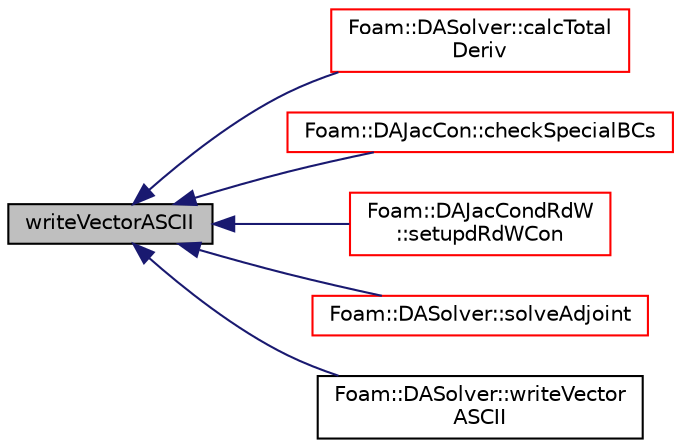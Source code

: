 digraph "writeVectorASCII"
{
  bgcolor="transparent";
  edge [fontname="Helvetica",fontsize="10",labelfontname="Helvetica",labelfontsize="10"];
  node [fontname="Helvetica",fontsize="10",shape=record];
  rankdir="LR";
  Node76 [label="writeVectorASCII",height=0.2,width=0.4,color="black", fillcolor="grey75", style="filled", fontcolor="black"];
  Node76 -> Node77 [dir="back",color="midnightblue",fontsize="10",style="solid",fontname="Helvetica"];
  Node77 [label="Foam::DASolver::calcTotal\lDeriv",height=0.2,width=0.4,color="red",URL="$classFoam_1_1DASolver.html#ae61bd69b450c4e79a7eb089751e0ecde",tooltip="compute the total derivatives "];
  Node76 -> Node79 [dir="back",color="midnightblue",fontsize="10",style="solid",fontname="Helvetica"];
  Node79 [label="Foam::DAJacCon::checkSpecialBCs",height=0.2,width=0.4,color="red",URL="$classFoam_1_1DAJacCon.html#ab84b12272957c0b7caa1ecde6c904618",tooltip="check if there is special boundary conditions that need special treatment in jacCon_ ..."];
  Node76 -> Node86 [dir="back",color="midnightblue",fontsize="10",style="solid",fontname="Helvetica"];
  Node86 [label="Foam::DAJacCondRdW\l::setupdRdWCon",height=0.2,width=0.4,color="red",URL="$classFoam_1_1DAJacCondRdW.html#a6320c97a80c467a388c3a88fdcd31eb3"];
  Node76 -> Node89 [dir="back",color="midnightblue",fontsize="10",style="solid",fontname="Helvetica"];
  Node89 [label="Foam::DASolver::solveAdjoint",height=0.2,width=0.4,color="red",URL="$classFoam_1_1DASolver.html#a985af8c5b6d6bf478b8fd1d999865b47",tooltip="solve the adjoint linear equations "];
  Node76 -> Node90 [dir="back",color="midnightblue",fontsize="10",style="solid",fontname="Helvetica"];
  Node90 [label="Foam::DASolver::writeVector\lASCII",height=0.2,width=0.4,color="black",URL="$classFoam_1_1DASolver.html#a4845f297f6868e9edf41f492fff59004",tooltip="write petsc vector in ascii format "];
}
